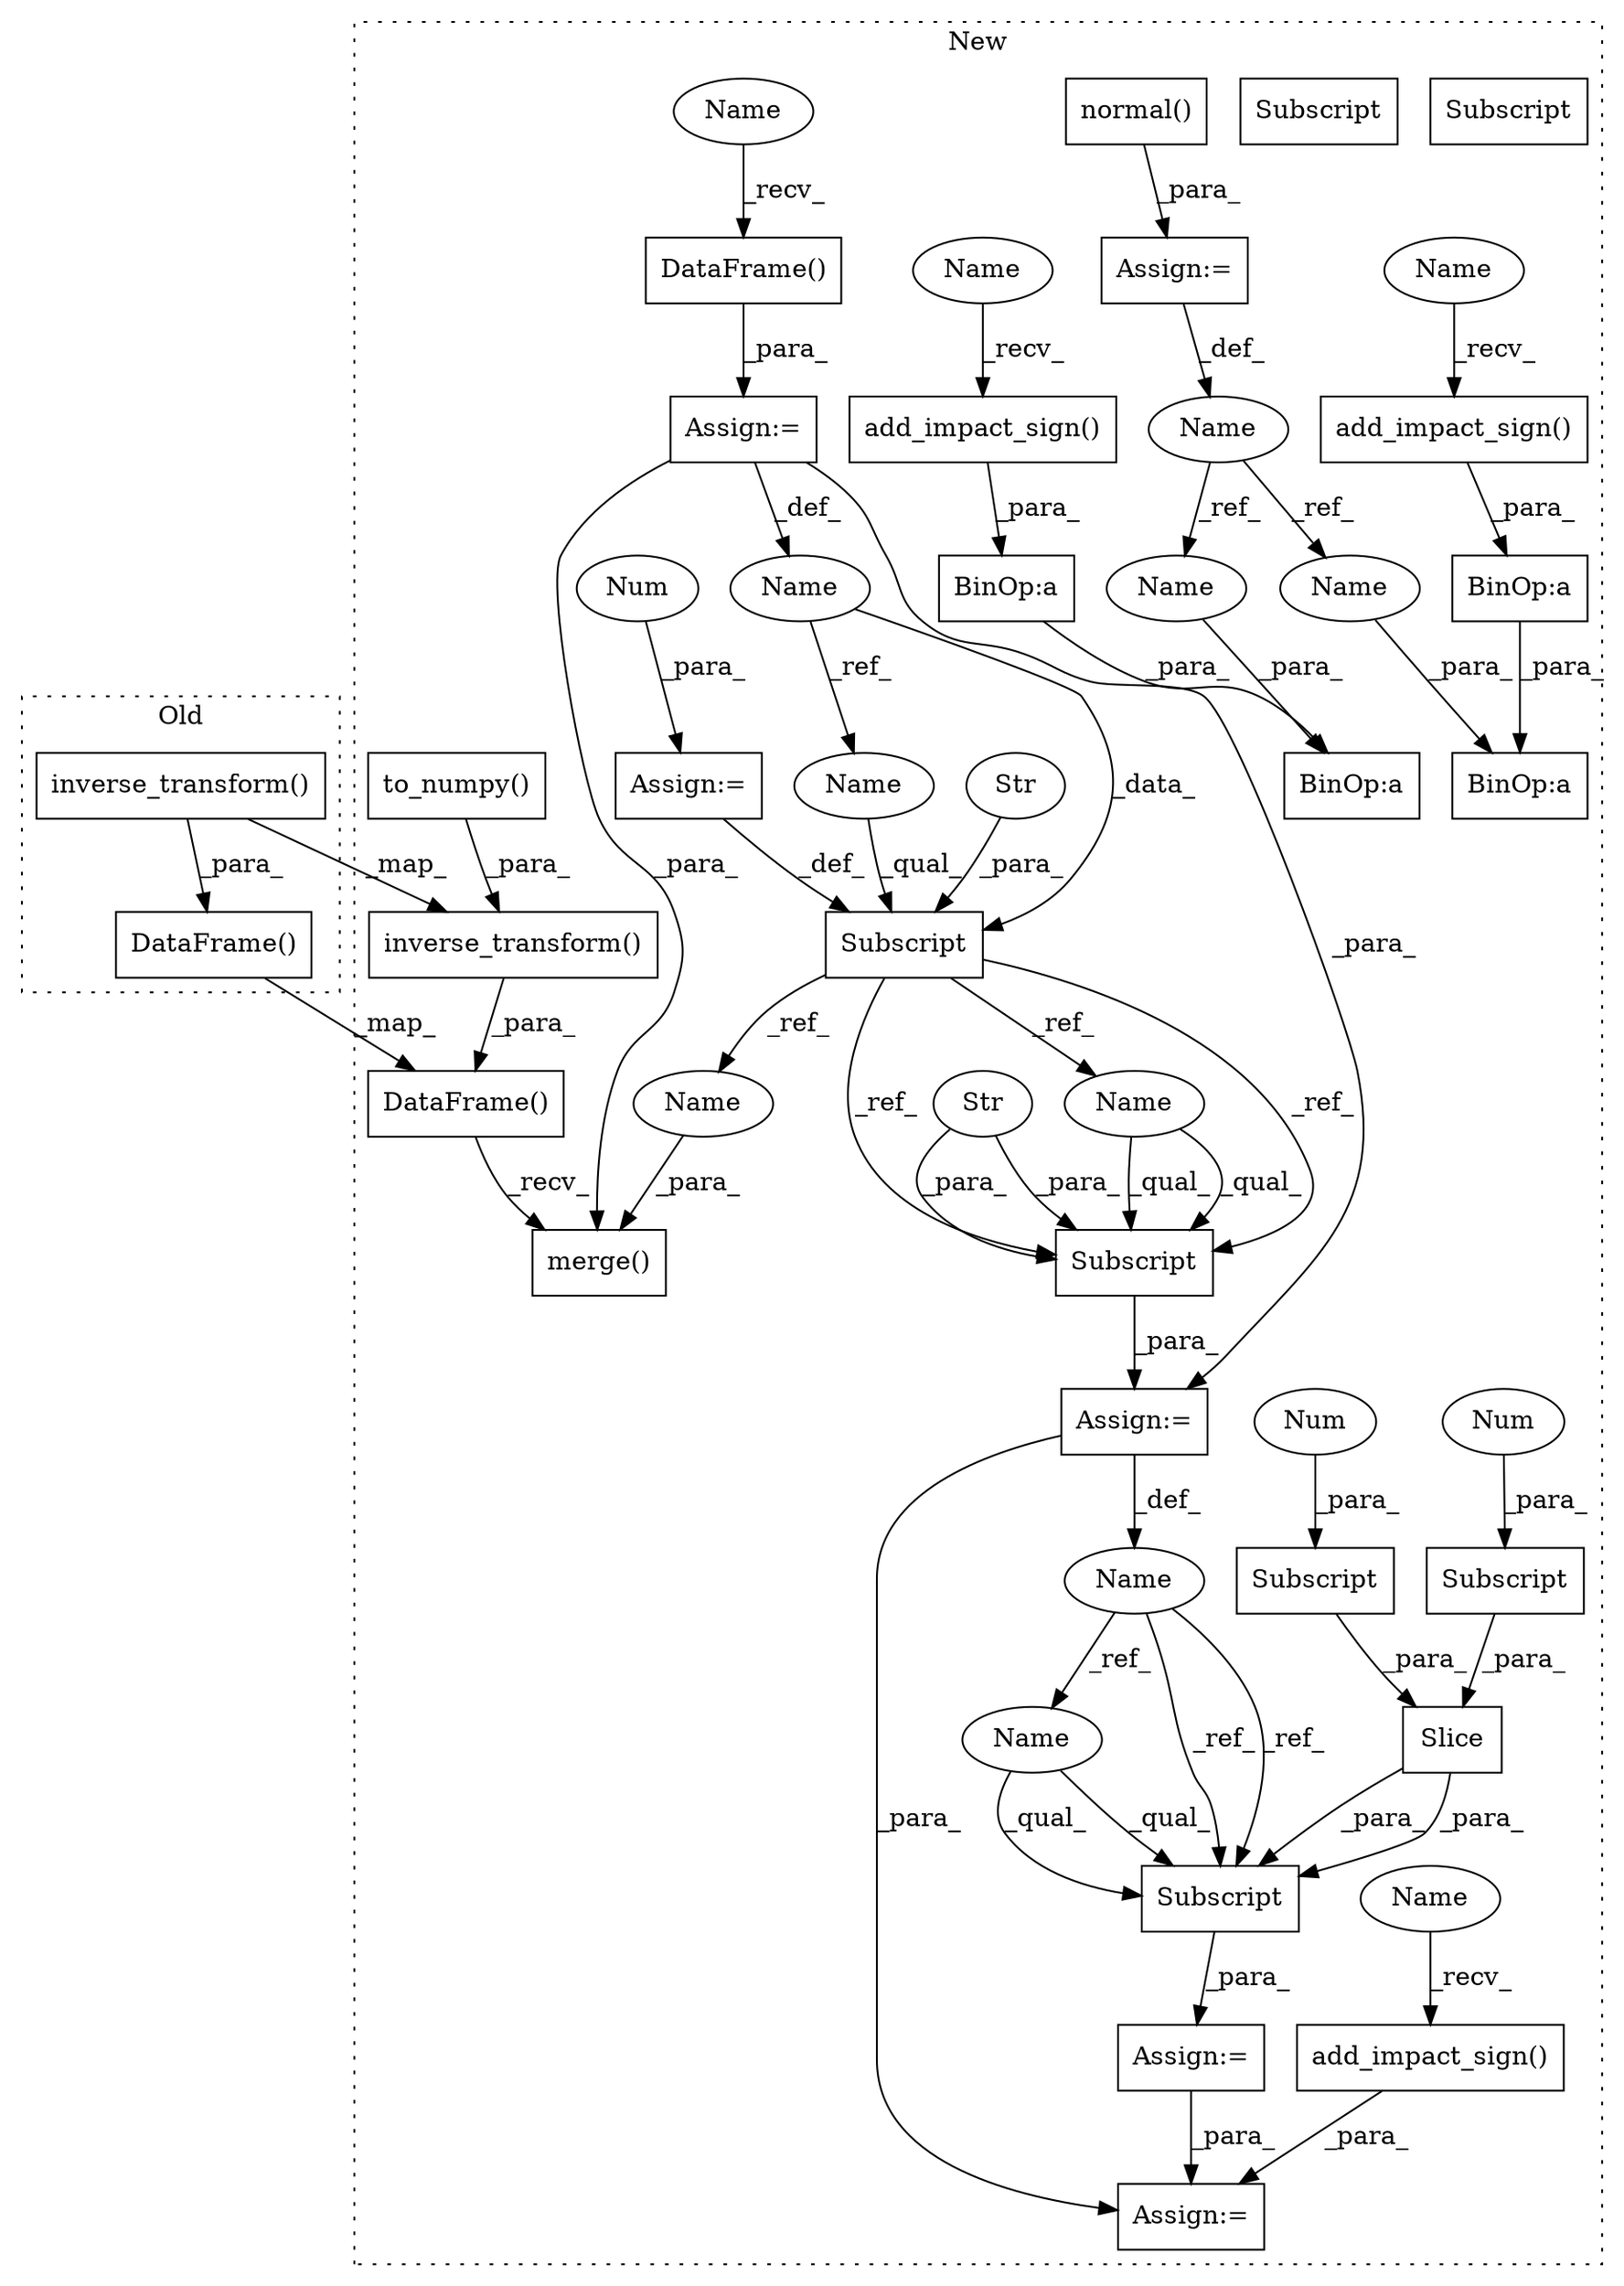 digraph G {
subgraph cluster0 {
1 [label="inverse_transform()" a="75" s="4965,5004" l="30,1" shape="box"];
4 [label="DataFrame()" a="75" s="4939,5005" l="26,85" shape="box"];
label = "Old";
style="dotted";
}
subgraph cluster1 {
2 [label="inverse_transform()" a="75" s="7096,7146" l="30,1" shape="box"];
3 [label="DataFrame()" a="75" s="7070,7147" l="26,85" shape="box"];
5 [label="DataFrame()" a="75" s="5559" l="35" shape="box"];
6 [label="Subscript" a="63" s="5603,0" l="24,0" shape="box"];
7 [label="Str" a="66" s="5614" l="12" shape="ellipse"];
8 [label="Subscript" a="63" s="6896,0" l="24,0" shape="box"];
9 [label="Str" a="66" s="6907" l="12" shape="ellipse"];
10 [label="Name" a="87" s="5546" l="10" shape="ellipse"];
11 [label="Assign:=" a="68" s="6946" l="3" shape="box"];
12 [label="Name" a="87" s="6882" l="11" shape="ellipse"];
13 [label="Subscript" a="63" s="6949,0" l="52,0" shape="box"];
14 [label="Slice" a="80" s="6961" l="39" shape="box"];
15 [label="Subscript" a="63" s="6983,0" l="17,0" shape="box"];
16 [label="Num" a="76" s="6998" l="1" shape="ellipse"];
17 [label="Subscript" a="63" s="6961,0" l="19,0" shape="box"];
18 [label="Num" a="76" s="6978" l="1" shape="ellipse"];
19 [label="Assign:=" a="68" s="7027" l="4" shape="box"];
20 [label="add_impact_sign()" a="75" s="7031" l="22" shape="box"];
21 [label="Assign:=" a="68" s="5627" l="3" shape="box"];
22 [label="Num" a="76" s="5630" l="1" shape="ellipse"];
23 [label="add_impact_sign()" a="75" s="6828" l="22" shape="box"];
24 [label="BinOp:a" a="82" s="6786" l="40" shape="box"];
25 [label="BinOp:a" a="82" s="6806" l="22" shape="box"];
26 [label="normal()" a="75" s="6014,6071" l="17,1" shape="box"];
27 [label="Assign:=" a="68" s="6893" l="3" shape="box"];
28 [label="Assign:=" a="68" s="6011" l="3" shape="box"];
29 [label="Assign:=" a="68" s="5556" l="3" shape="box"];
30 [label="merge()" a="75" s="7070,7249" l="169,36" shape="box"];
31 [label="to_numpy()" a="75" s="7126" l="20" shape="box"];
32 [label="BinOp:a" a="82" s="6538" l="40" shape="box"];
33 [label="BinOp:a" a="82" s="6558" l="22" shape="box"];
34 [label="Name" a="87" s="6006" l="5" shape="ellipse"];
35 [label="add_impact_sign()" a="75" s="6580" l="22" shape="box"];
36 [label="Name" a="87" s="6896" l="10" shape="ellipse"];
37 [label="Name" a="87" s="7239" l="10" shape="ellipse"];
38 [label="Subscript" a="63" s="6896,0" l="24,0" shape="box"];
39 [label="Name" a="87" s="7031" l="4" shape="ellipse"];
40 [label="Name" a="87" s="6828" l="4" shape="ellipse"];
41 [label="Name" a="87" s="6580" l="4" shape="ellipse"];
42 [label="Name" a="87" s="5603" l="10" shape="ellipse"];
43 [label="Name" a="87" s="5559" l="2" shape="ellipse"];
44 [label="Name" a="87" s="6533" l="5" shape="ellipse"];
45 [label="Name" a="87" s="6781" l="5" shape="ellipse"];
46 [label="Name" a="87" s="6949" l="11" shape="ellipse"];
47 [label="Subscript" a="63" s="6949,0" l="52,0" shape="box"];
label = "New";
style="dotted";
}
1 -> 2 [label="_map_"];
1 -> 4 [label="_para_"];
2 -> 3 [label="_para_"];
3 -> 30 [label="_recv_"];
4 -> 3 [label="_map_"];
5 -> 29 [label="_para_"];
6 -> 36 [label="_ref_"];
6 -> 37 [label="_ref_"];
6 -> 38 [label="_ref_"];
6 -> 38 [label="_ref_"];
7 -> 6 [label="_para_"];
9 -> 38 [label="_para_"];
9 -> 38 [label="_para_"];
10 -> 6 [label="_data_"];
10 -> 42 [label="_ref_"];
11 -> 19 [label="_para_"];
12 -> 47 [label="_ref_"];
12 -> 46 [label="_ref_"];
12 -> 47 [label="_ref_"];
14 -> 47 [label="_para_"];
14 -> 47 [label="_para_"];
15 -> 14 [label="_para_"];
16 -> 15 [label="_para_"];
17 -> 14 [label="_para_"];
18 -> 17 [label="_para_"];
20 -> 19 [label="_para_"];
21 -> 6 [label="_def_"];
22 -> 21 [label="_para_"];
23 -> 25 [label="_para_"];
25 -> 24 [label="_para_"];
26 -> 28 [label="_para_"];
27 -> 19 [label="_para_"];
27 -> 12 [label="_def_"];
28 -> 34 [label="_def_"];
29 -> 10 [label="_def_"];
29 -> 27 [label="_para_"];
29 -> 30 [label="_para_"];
31 -> 2 [label="_para_"];
33 -> 32 [label="_para_"];
34 -> 45 [label="_ref_"];
34 -> 44 [label="_ref_"];
35 -> 33 [label="_para_"];
36 -> 38 [label="_qual_"];
36 -> 38 [label="_qual_"];
37 -> 30 [label="_para_"];
38 -> 27 [label="_para_"];
39 -> 20 [label="_recv_"];
40 -> 23 [label="_recv_"];
41 -> 35 [label="_recv_"];
42 -> 6 [label="_qual_"];
43 -> 5 [label="_recv_"];
44 -> 32 [label="_para_"];
45 -> 24 [label="_para_"];
46 -> 47 [label="_qual_"];
46 -> 47 [label="_qual_"];
47 -> 11 [label="_para_"];
}